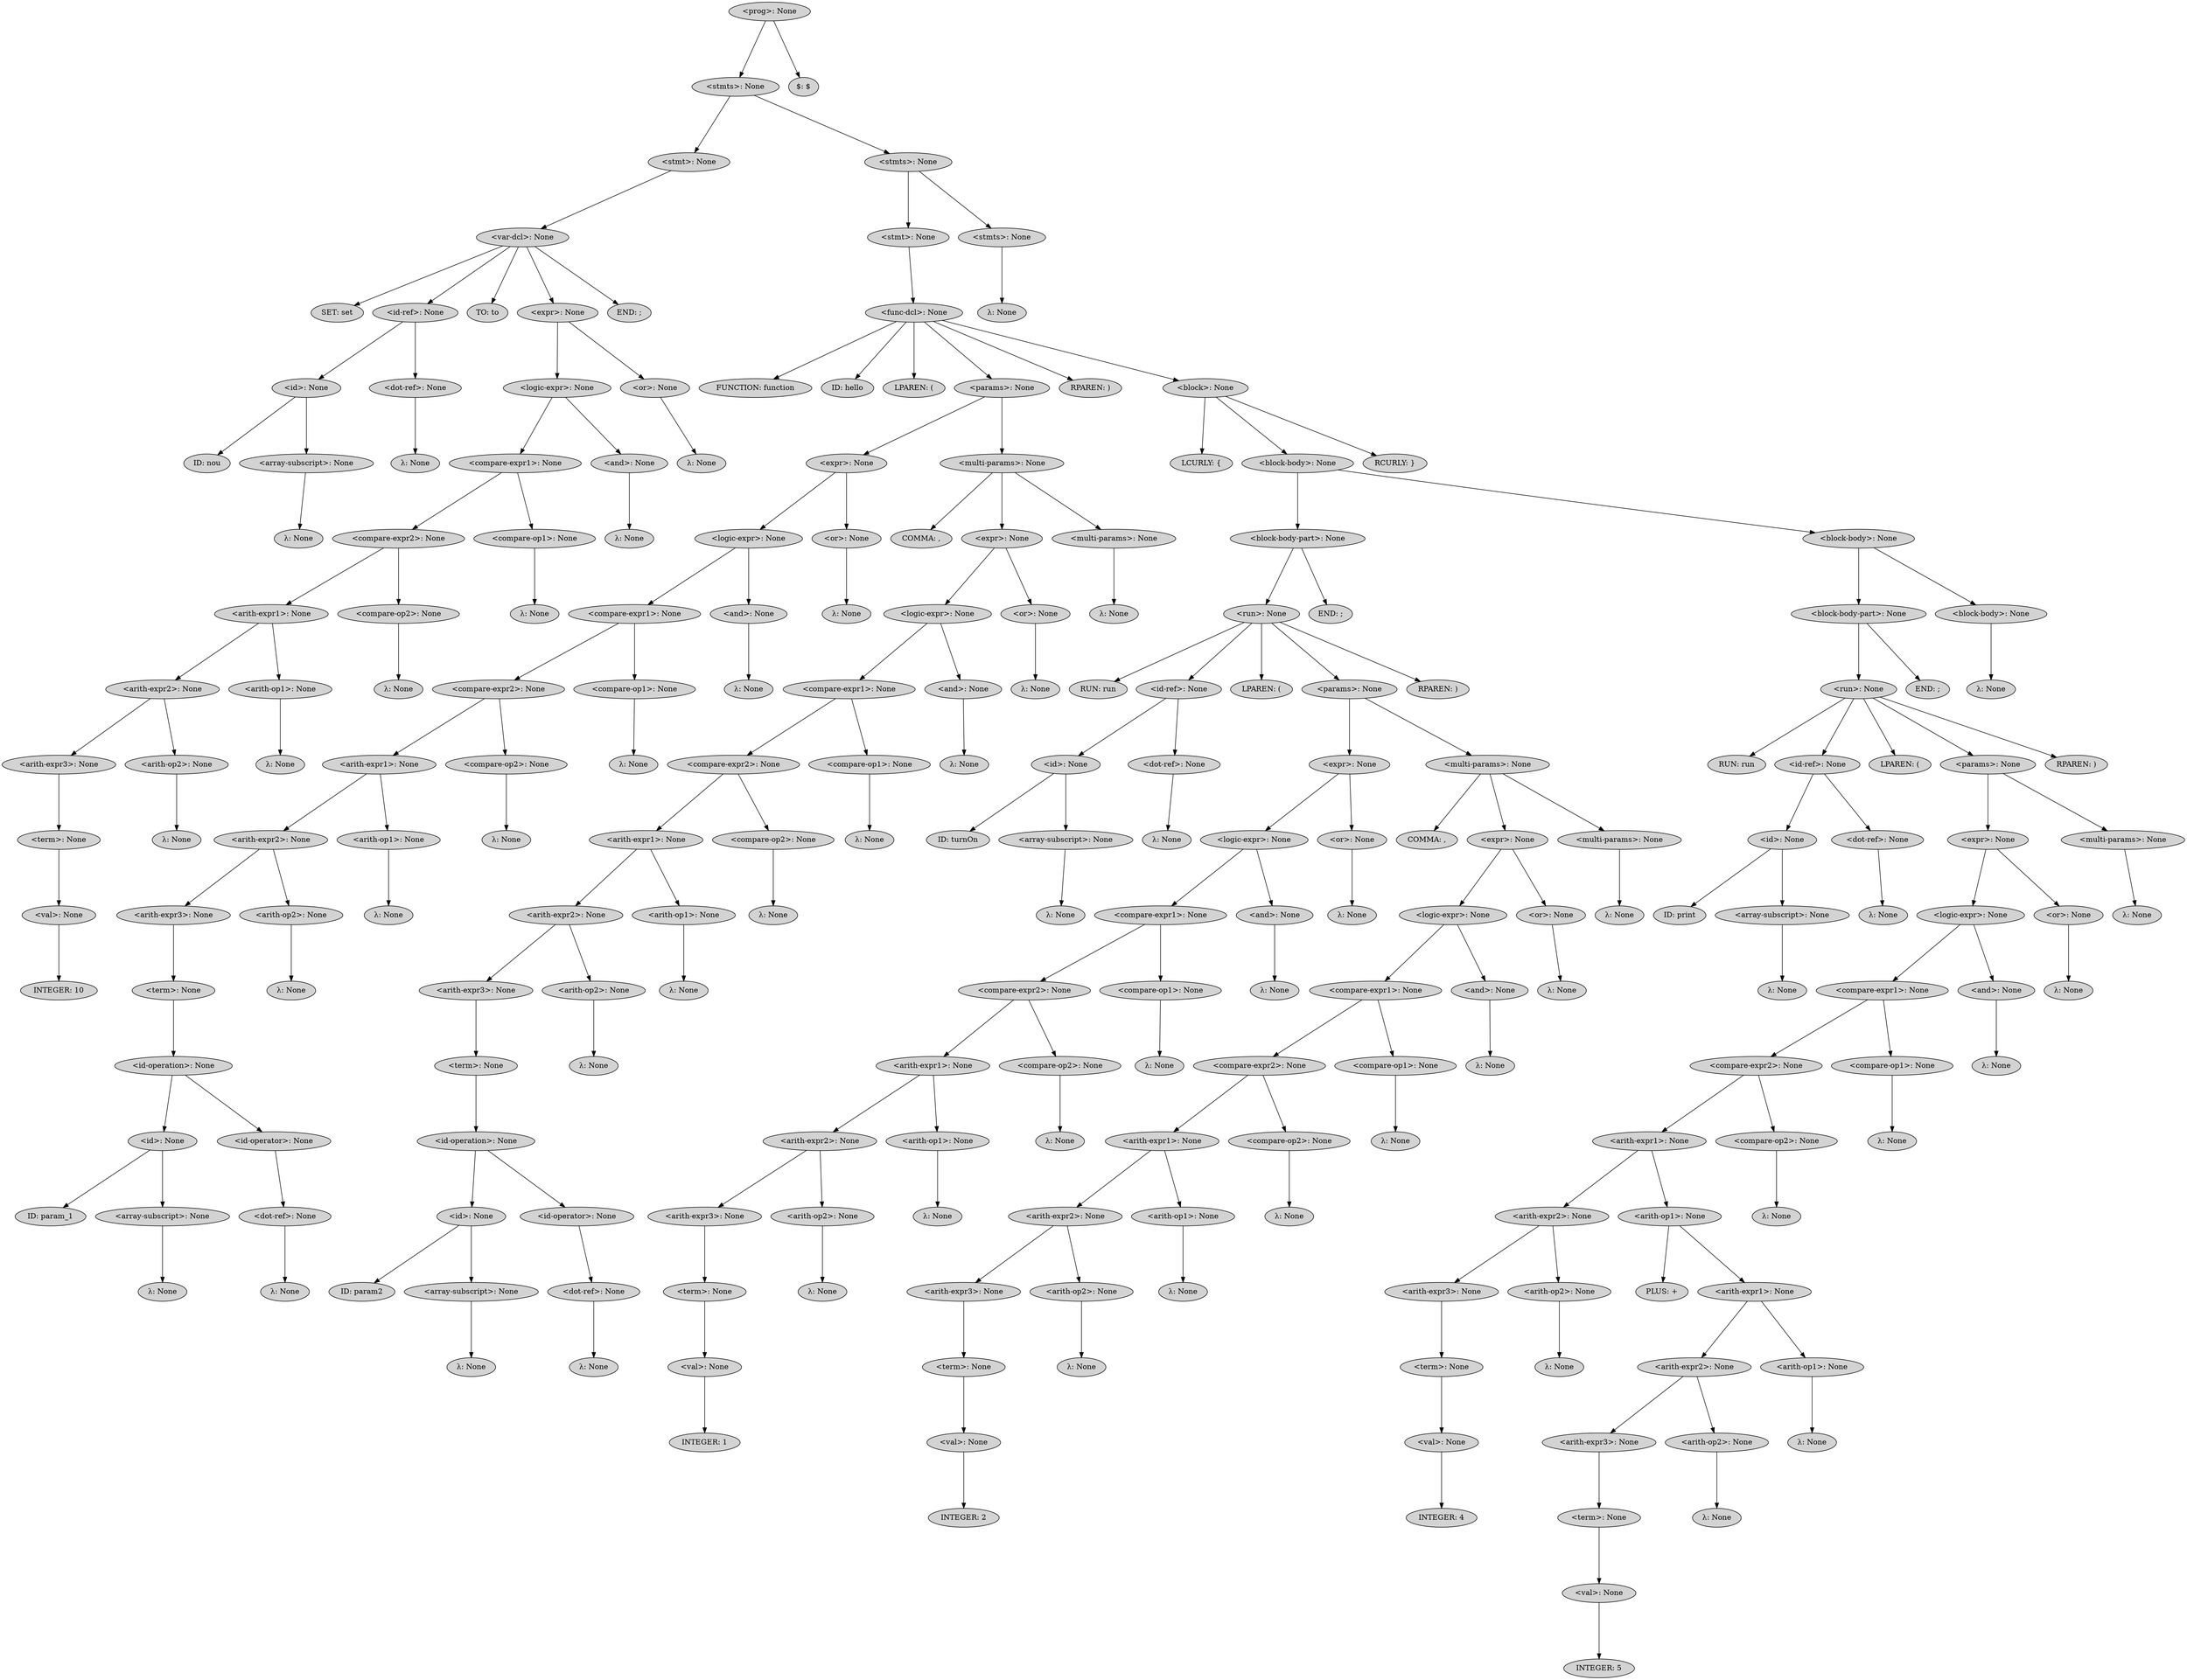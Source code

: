 digraph G {
	graph [ranksep=1.5 ratio=fill]
	node [style=filled]
	overlap=false
	1587969 [label="<prog>: None"]
	1342294 [label="<stmts>: None"]
	1587969 -> 1342294
	9949458 [label="<stmt>: None"]
	1342294 -> 9949458
	5513779 [label="<var-dcl>: None"]
	9949458 -> 5513779
	428513 [label="SET: set"]
	5513779 -> 428513
	8244083 [label="<id-ref>: None"]
	5513779 -> 8244083
	7020272 [label="<id>: None"]
	8244083 -> 7020272
	6427722 [label="ID: nou"]
	7020272 -> 6427722
	8991307 [label="<array-subscript>: None"]
	7020272 -> 8991307
	9814856 [label="λ: None"]
	8991307 -> 9814856
	7986357 [label="<dot-ref>: None"]
	8244083 -> 7986357
	5362168 [label="λ: None"]
	7986357 -> 5362168
	2922677 [label="TO: to"]
	5513779 -> 2922677
	9184637 [label="<expr>: None"]
	5513779 -> 9184637
	523487 [label="<logic-expr>: None"]
	9184637 -> 523487
	5864437 [label="<compare-expr1>: None"]
	523487 -> 5864437
	9263631 [label="<compare-expr2>: None"]
	5864437 -> 9263631
	6820306 [label="<arith-expr1>: None"]
	9263631 -> 6820306
	7213140 [label="<arith-expr2>: None"]
	6820306 -> 7213140
	9300460 [label="<arith-expr3>: None"]
	7213140 -> 9300460
	8385419 [label="<term>: None"]
	9300460 -> 8385419
	9676275 [label="<val>: None"]
	8385419 -> 9676275
	3105437 [label="INTEGER: 10"]
	9676275 -> 3105437
	6073944 [label="<arith-op2>: None"]
	7213140 -> 6073944
	7321436 [label="λ: None"]
	6073944 -> 7321436
	6138894 [label="<arith-op1>: None"]
	6820306 -> 6138894
	8916903 [label="λ: None"]
	6138894 -> 8916903
	5845962 [label="<compare-op2>: None"]
	9263631 -> 5845962
	9075488 [label="λ: None"]
	5845962 -> 9075488
	7051281 [label="<compare-op1>: None"]
	5864437 -> 7051281
	3075196 [label="λ: None"]
	7051281 -> 3075196
	3472383 [label="<and>: None"]
	523487 -> 3472383
	380940 [label="λ: None"]
	3472383 -> 380940
	1651831 [label="<or>: None"]
	9184637 -> 1651831
	808657 [label="λ: None"]
	1651831 -> 808657
	6961691 [label="END: ;"]
	5513779 -> 6961691
	6698788 [label="<stmts>: None"]
	1342294 -> 6698788
	5420355 [label="<stmt>: None"]
	6698788 -> 5420355
	4951934 [label="<func-dcl>: None"]
	5420355 -> 4951934
	5253103 [label="FUNCTION: function"]
	4951934 -> 5253103
	3166422 [label="ID: hello"]
	4951934 -> 3166422
	2512047 [label="LPAREN: ("]
	4951934 -> 2512047
	40502 [label="<params>: None"]
	4951934 -> 40502
	4671619 [label="<expr>: None"]
	40502 -> 4671619
	2287715 [label="<logic-expr>: None"]
	4671619 -> 2287715
	7599154 [label="<compare-expr1>: None"]
	2287715 -> 7599154
	2044456 [label="<compare-expr2>: None"]
	7599154 -> 2044456
	6026844 [label="<arith-expr1>: None"]
	2044456 -> 6026844
	1134575 [label="<arith-expr2>: None"]
	6026844 -> 1134575
	9521983 [label="<arith-expr3>: None"]
	1134575 -> 9521983
	7834803 [label="<term>: None"]
	9521983 -> 7834803
	4603973 [label="<id-operation>: None"]
	7834803 -> 4603973
	5980661 [label="<id>: None"]
	4603973 -> 5980661
	3543099 [label="ID: param_1"]
	5980661 -> 3543099
	7115283 [label="<array-subscript>: None"]
	5980661 -> 7115283
	8231640 [label="λ: None"]
	7115283 -> 8231640
	193109 [label="<id-operator>: None"]
	4603973 -> 193109
	7950926 [label="<dot-ref>: None"]
	193109 -> 7950926
	5806386 [label="λ: None"]
	7950926 -> 5806386
	8083654 [label="<arith-op2>: None"]
	1134575 -> 8083654
	5885160 [label="λ: None"]
	8083654 -> 5885160
	2978211 [label="<arith-op1>: None"]
	6026844 -> 2978211
	2445003 [label="λ: None"]
	2978211 -> 2445003
	1179901 [label="<compare-op2>: None"]
	2044456 -> 1179901
	651773 [label="λ: None"]
	1179901 -> 651773
	6892250 [label="<compare-op1>: None"]
	7599154 -> 6892250
	8561671 [label="λ: None"]
	6892250 -> 8561671
	7043166 [label="<and>: None"]
	2287715 -> 7043166
	7000240 [label="λ: None"]
	7043166 -> 7000240
	9637092 [label="<or>: None"]
	4671619 -> 9637092
	3377986 [label="λ: None"]
	9637092 -> 3377986
	3583520 [label="<multi-params>: None"]
	40502 -> 3583520
	2046078 [label="COMMA: ,"]
	3583520 -> 2046078
	1783240 [label="<expr>: None"]
	3583520 -> 1783240
	3227395 [label="<logic-expr>: None"]
	1783240 -> 3227395
	3796965 [label="<compare-expr1>: None"]
	3227395 -> 3796965
	488776 [label="<compare-expr2>: None"]
	3796965 -> 488776
	7506002 [label="<arith-expr1>: None"]
	488776 -> 7506002
	9822994 [label="<arith-expr2>: None"]
	7506002 -> 9822994
	5978344 [label="<arith-expr3>: None"]
	9822994 -> 5978344
	1524925 [label="<term>: None"]
	5978344 -> 1524925
	8020848 [label="<id-operation>: None"]
	1524925 -> 8020848
	2440335 [label="<id>: None"]
	8020848 -> 2440335
	1694277 [label="ID: param2"]
	2440335 -> 1694277
	7758740 [label="<array-subscript>: None"]
	2440335 -> 7758740
	4709456 [label="λ: None"]
	7758740 -> 4709456
	905702 [label="<id-operator>: None"]
	8020848 -> 905702
	8993534 [label="<dot-ref>: None"]
	905702 -> 8993534
	4104699 [label="λ: None"]
	8993534 -> 4104699
	2656432 [label="<arith-op2>: None"]
	9822994 -> 2656432
	3413319 [label="λ: None"]
	2656432 -> 3413319
	1860520 [label="<arith-op1>: None"]
	7506002 -> 1860520
	6987372 [label="λ: None"]
	1860520 -> 6987372
	2306419 [label="<compare-op2>: None"]
	488776 -> 2306419
	8673137 [label="λ: None"]
	2306419 -> 8673137
	9067496 [label="<compare-op1>: None"]
	3796965 -> 9067496
	769498 [label="λ: None"]
	9067496 -> 769498
	3198297 [label="<and>: None"]
	3227395 -> 3198297
	3040099 [label="λ: None"]
	3198297 -> 3040099
	9817568 [label="<or>: None"]
	1783240 -> 9817568
	4705070 [label="λ: None"]
	9817568 -> 4705070
	8815366 [label="<multi-params>: None"]
	3583520 -> 8815366
	5772280 [label="λ: None"]
	8815366 -> 5772280
	912760 [label="RPAREN: )"]
	4951934 -> 912760
	9555653 [label="<block>: None"]
	4951934 -> 9555653
	4498068 [label="LCURLY: {"]
	9555653 -> 4498068
	2227922 [label="<block-body>: None"]
	9555653 -> 2227922
	7768302 [label="<block-body-part>: None"]
	2227922 -> 7768302
	7224518 [label="<run>: None"]
	7768302 -> 7224518
	7532410 [label="RUN: run"]
	7224518 -> 7532410
	6730558 [label="<id-ref>: None"]
	7224518 -> 6730558
	7581622 [label="<id>: None"]
	6730558 -> 7581622
	9774737 [label="ID: turnOn"]
	7581622 -> 9774737
	7605973 [label="<array-subscript>: None"]
	7581622 -> 7605973
	8338003 [label="λ: None"]
	7605973 -> 8338003
	5139675 [label="<dot-ref>: None"]
	6730558 -> 5139675
	372528 [label="λ: None"]
	5139675 -> 372528
	1037037 [label="LPAREN: ("]
	7224518 -> 1037037
	928256 [label="<params>: None"]
	7224518 -> 928256
	9078945 [label="<expr>: None"]
	928256 -> 9078945
	8741812 [label="<logic-expr>: None"]
	9078945 -> 8741812
	135816 [label="<compare-expr1>: None"]
	8741812 -> 135816
	2047596 [label="<compare-expr2>: None"]
	135816 -> 2047596
	4958051 [label="<arith-expr1>: None"]
	2047596 -> 4958051
	8002561 [label="<arith-expr2>: None"]
	4958051 -> 8002561
	5171097 [label="<arith-expr3>: None"]
	8002561 -> 5171097
	8001785 [label="<term>: None"]
	5171097 -> 8001785
	5170077 [label="<val>: None"]
	8001785 -> 5170077
	657993 [label="INTEGER: 1"]
	5170077 -> 657993
	8590624 [label="<arith-op2>: None"]
	8002561 -> 8590624
	1739807 [label="λ: None"]
	8590624 -> 1739807
	1993785 [label="<arith-op1>: None"]
	4958051 -> 1993785
	9289794 [label="λ: None"]
	1993785 -> 9289794
	8404844 [label="<compare-op2>: None"]
	2047596 -> 8404844
	8485156 [label="λ: None"]
	8404844 -> 8485156
	705985 [label="<compare-op1>: None"]
	135816 -> 705985
	3578836 [label="λ: None"]
	705985 -> 3578836
	2004212 [label="<and>: None"]
	8741812 -> 2004212
	2974987 [label="λ: None"]
	2004212 -> 2974987
	6417567 [label="<or>: None"]
	9078945 -> 6417567
	36562 [label="λ: None"]
	6417567 -> 36562
	1464108 [label="<multi-params>: None"]
	928256 -> 1464108
	4431748 [label="COMMA: ,"]
	1464108 -> 4431748
	4582100 [label="<expr>: None"]
	1464108 -> 4582100
	2654241 [label="<logic-expr>: None"]
	4582100 -> 2654241
	2486751 [label="<compare-expr1>: None"]
	2654241 -> 2486751
	9981303 [label="<compare-expr2>: None"]
	2486751 -> 9981303
	5390944 [label="<arith-expr1>: None"]
	9981303 -> 5390944
	794383 [label="<arith-expr2>: None"]
	5390944 -> 794383
	9205716 [label="<arith-expr3>: None"]
	794383 -> 9205716
	1104964 [label="<term>: None"]
	9205716 -> 1104964
	6476136 [label="<val>: None"]
	1104964 -> 6476136
	610420 [label="INTEGER: 2"]
	6476136 -> 610420
	5293213 [label="<arith-op2>: None"]
	794383 -> 5293213
	7857053 [label="λ: None"]
	5293213 -> 7857053
	8269912 [label="<arith-op1>: None"]
	5390944 -> 8269912
	7097292 [label="λ: None"]
	8269912 -> 7097292
	1263394 [label="<compare-op2>: None"]
	9981303 -> 1263394
	6149821 [label="λ: None"]
	1263394 -> 6149821
	4021561 [label="<compare-op1>: None"]
	2486751 -> 4021561
	1548797 [label="λ: None"]
	4021561 -> 1548797
	2455014 [label="<and>: None"]
	2654241 -> 2455014
	10573 [label="λ: None"]
	2455014 -> 10573
	8043821 [label="<or>: None"]
	4582100 -> 8043821
	4220562 [label="λ: None"]
	8043821 -> 4220562
	4129532 [label="<multi-params>: None"]
	1464108 -> 4129532
	1360900 [label="λ: None"]
	4129532 -> 1360900
	5627209 [label="RPAREN: )"]
	7224518 -> 5627209
	3276559 [label="END: ;"]
	7768302 -> 3276559
	8468629 [label="<block-body>: None"]
	2227922 -> 8468629
	6020608 [label="<block-body-part>: None"]
	8468629 -> 6020608
	2357692 [label="<run>: None"]
	6020608 -> 2357692
	8833725 [label="RUN: run"]
	2357692 -> 8833725
	1176467 [label="<id-ref>: None"]
	2357692 -> 1176467
	4109909 [label="<id>: None"]
	1176467 -> 4109909
	1209285 [label="ID: print"]
	4109909 -> 1209285
	7791739 [label="<array-subscript>: None"]
	4109909 -> 7791739
	8903036 [label="λ: None"]
	7791739 -> 8903036
	2375439 [label="<dot-ref>: None"]
	1176467 -> 2375439
	9975896 [label="λ: None"]
	2375439 -> 9975896
	7664735 [label="LPAREN: ("]
	2357692 -> 7664735
	1072393 [label="<params>: None"]
	2357692 -> 1072393
	8201603 [label="<expr>: None"]
	1072393 -> 8201603
	5693538 [label="<logic-expr>: None"]
	8201603 -> 5693538
	6511077 [label="<compare-expr1>: None"]
	5693538 -> 6511077
	5021296 [label="<compare-expr2>: None"]
	6511077 -> 5021296
	5774322 [label="<arith-expr1>: None"]
	5021296 -> 5774322
	8942814 [label="<arith-expr2>: None"]
	5774322 -> 8942814
	8402416 [label="<arith-expr3>: None"]
	8942814 -> 8402416
	39738 [label="<term>: None"]
	8402416 -> 39738
	8709374 [label="<val>: None"]
	39738 -> 8709374
	8186157 [label="INTEGER: 4"]
	8709374 -> 8186157
	2707474 [label="<arith-op2>: None"]
	8942814 -> 2707474
	8687756 [label="λ: None"]
	2707474 -> 8687756
	4495343 [label="<arith-op1>: None"]
	5774322 -> 4495343
	8763372 [label="PLUS: +"]
	4495343 -> 8763372
	7585092 [label="<arith-expr1>: None"]
	4495343 -> 7585092
	3952404 [label="<arith-expr2>: None"]
	7585092 -> 3952404
	3056195 [label="<arith-expr3>: None"]
	3952404 -> 3056195
	6356855 [label="<term>: None"]
	3056195 -> 6356855
	604095 [label="<val>: None"]
	6356855 -> 604095
	3322082 [label="INTEGER: 5"]
	604095 -> 3322082
	8025822 [label="<arith-op2>: None"]
	3952404 -> 8025822
	5684804 [label="λ: None"]
	8025822 -> 5684804
	3130716 [label="<arith-op1>: None"]
	7585092 -> 3130716
	7620102 [label="λ: None"]
	3130716 -> 7620102
	9894684 [label="<compare-op2>: None"]
	5021296 -> 9894684
	8044997 [label="λ: None"]
	9894684 -> 8044997
	3556945 [label="<compare-op1>: None"]
	6511077 -> 3556945
	9801933 [label="λ: None"]
	3556945 -> 9801933
	9642172 [label="<and>: None"]
	5693538 -> 9642172
	6591663 [label="λ: None"]
	9642172 -> 6591663
	9145807 [label="<or>: None"]
	8201603 -> 9145807
	9111682 [label="λ: None"]
	9145807 -> 9111682
	1779375 [label="<multi-params>: None"]
	1072393 -> 1779375
	6693152 [label="λ: None"]
	1779375 -> 6693152
	4016341 [label="RPAREN: )"]
	2357692 -> 4016341
	9197668 [label="END: ;"]
	6020608 -> 9197668
	8208107 [label="<block-body>: None"]
	8468629 -> 8208107
	6841343 [label="λ: None"]
	8208107 -> 6841343
	5043218 [label="RCURLY: }"]
	9555653 -> 5043218
	5207031 [label="<stmts>: None"]
	6698788 -> 5207031
	602737 [label="λ: None"]
	5207031 -> 602737
	1549021 [label="$: $"]
	1587969 -> 1549021
}
